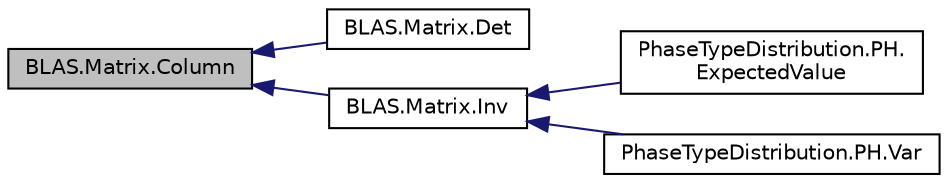 digraph "BLAS.Matrix.Column"
{
  edge [fontname="Helvetica",fontsize="10",labelfontname="Helvetica",labelfontsize="10"];
  node [fontname="Helvetica",fontsize="10",shape=record];
  rankdir="LR";
  Node1 [label="BLAS.Matrix.Column",height=0.2,width=0.4,color="black", fillcolor="grey75", style="filled", fontcolor="black"];
  Node1 -> Node2 [dir="back",color="midnightblue",fontsize="10",style="solid",fontname="Helvetica"];
  Node2 [label="BLAS.Matrix.Det",height=0.2,width=0.4,color="black", fillcolor="white", style="filled",URL="$class_b_l_a_s_1_1_matrix.html#a2ea117d5fbaeddc4928b9f6b390dfe4c",tooltip="Возвращает определитель матрицы "];
  Node1 -> Node3 [dir="back",color="midnightblue",fontsize="10",style="solid",fontname="Helvetica"];
  Node3 [label="BLAS.Matrix.Inv",height=0.2,width=0.4,color="black", fillcolor="white", style="filled",URL="$class_b_l_a_s_1_1_matrix.html#aa6af90c35062376d6e0db316fd2cad70",tooltip="Возвращает обратную матрицу "];
  Node3 -> Node4 [dir="back",color="midnightblue",fontsize="10",style="solid",fontname="Helvetica"];
  Node4 [label="PhaseTypeDistribution.PH.\lExpectedValue",height=0.2,width=0.4,color="black", fillcolor="white", style="filled",URL="$class_phase_type_distribution_1_1_p_h.html#a170c80fcac45b3d05bfdf1df33d02f1c",tooltip="Математическое ожидание для случайной величины "];
  Node3 -> Node5 [dir="back",color="midnightblue",fontsize="10",style="solid",fontname="Helvetica"];
  Node5 [label="PhaseTypeDistribution.PH.Var",height=0.2,width=0.4,color="black", fillcolor="white", style="filled",URL="$class_phase_type_distribution_1_1_p_h.html#a2603d3b806c3ffcab85a7ea8e01a5010",tooltip="Дисперсия случайной величины "];
}

